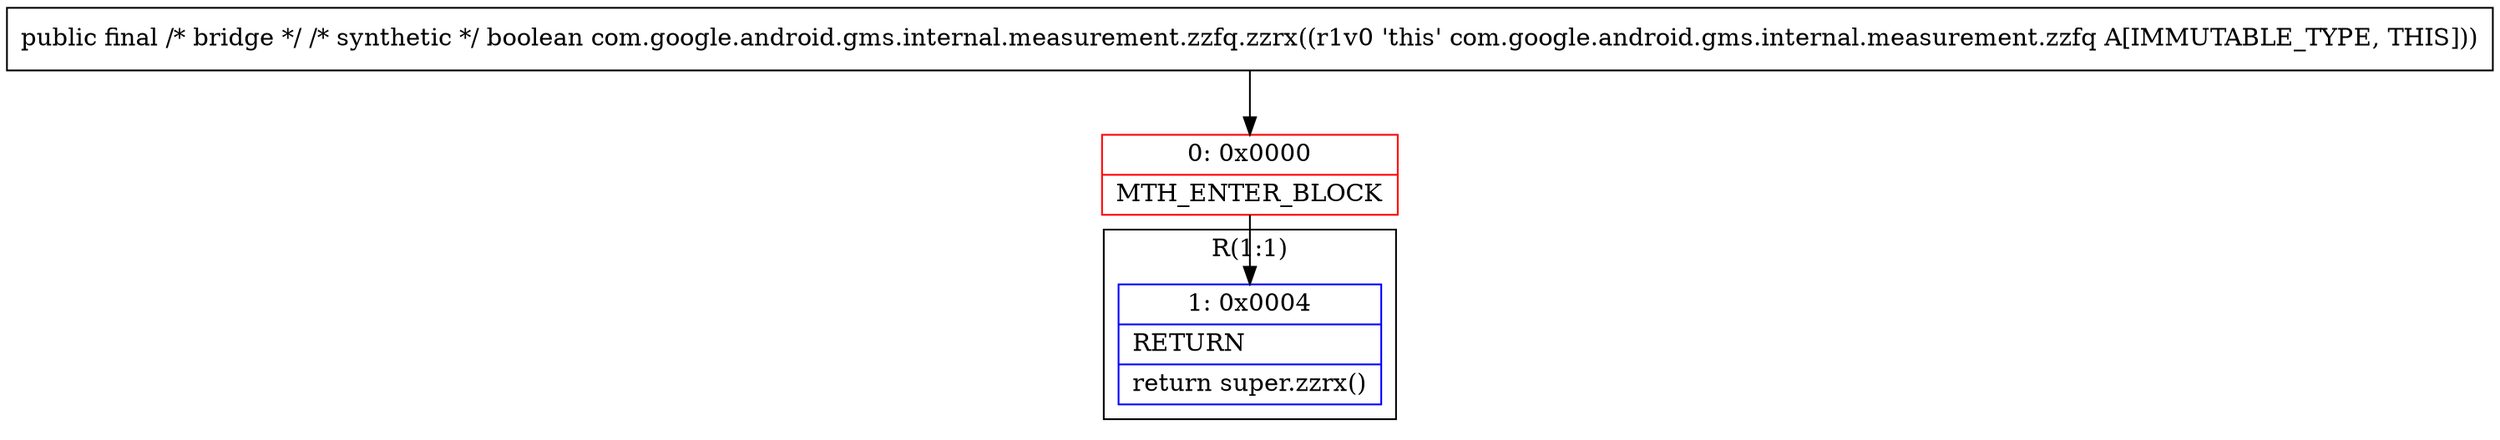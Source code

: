 digraph "CFG forcom.google.android.gms.internal.measurement.zzfq.zzrx()Z" {
subgraph cluster_Region_1875167708 {
label = "R(1:1)";
node [shape=record,color=blue];
Node_1 [shape=record,label="{1\:\ 0x0004|RETURN\l|return super.zzrx()\l}"];
}
Node_0 [shape=record,color=red,label="{0\:\ 0x0000|MTH_ENTER_BLOCK\l}"];
MethodNode[shape=record,label="{public final \/* bridge *\/ \/* synthetic *\/ boolean com.google.android.gms.internal.measurement.zzfq.zzrx((r1v0 'this' com.google.android.gms.internal.measurement.zzfq A[IMMUTABLE_TYPE, THIS])) }"];
MethodNode -> Node_0;
Node_0 -> Node_1;
}

